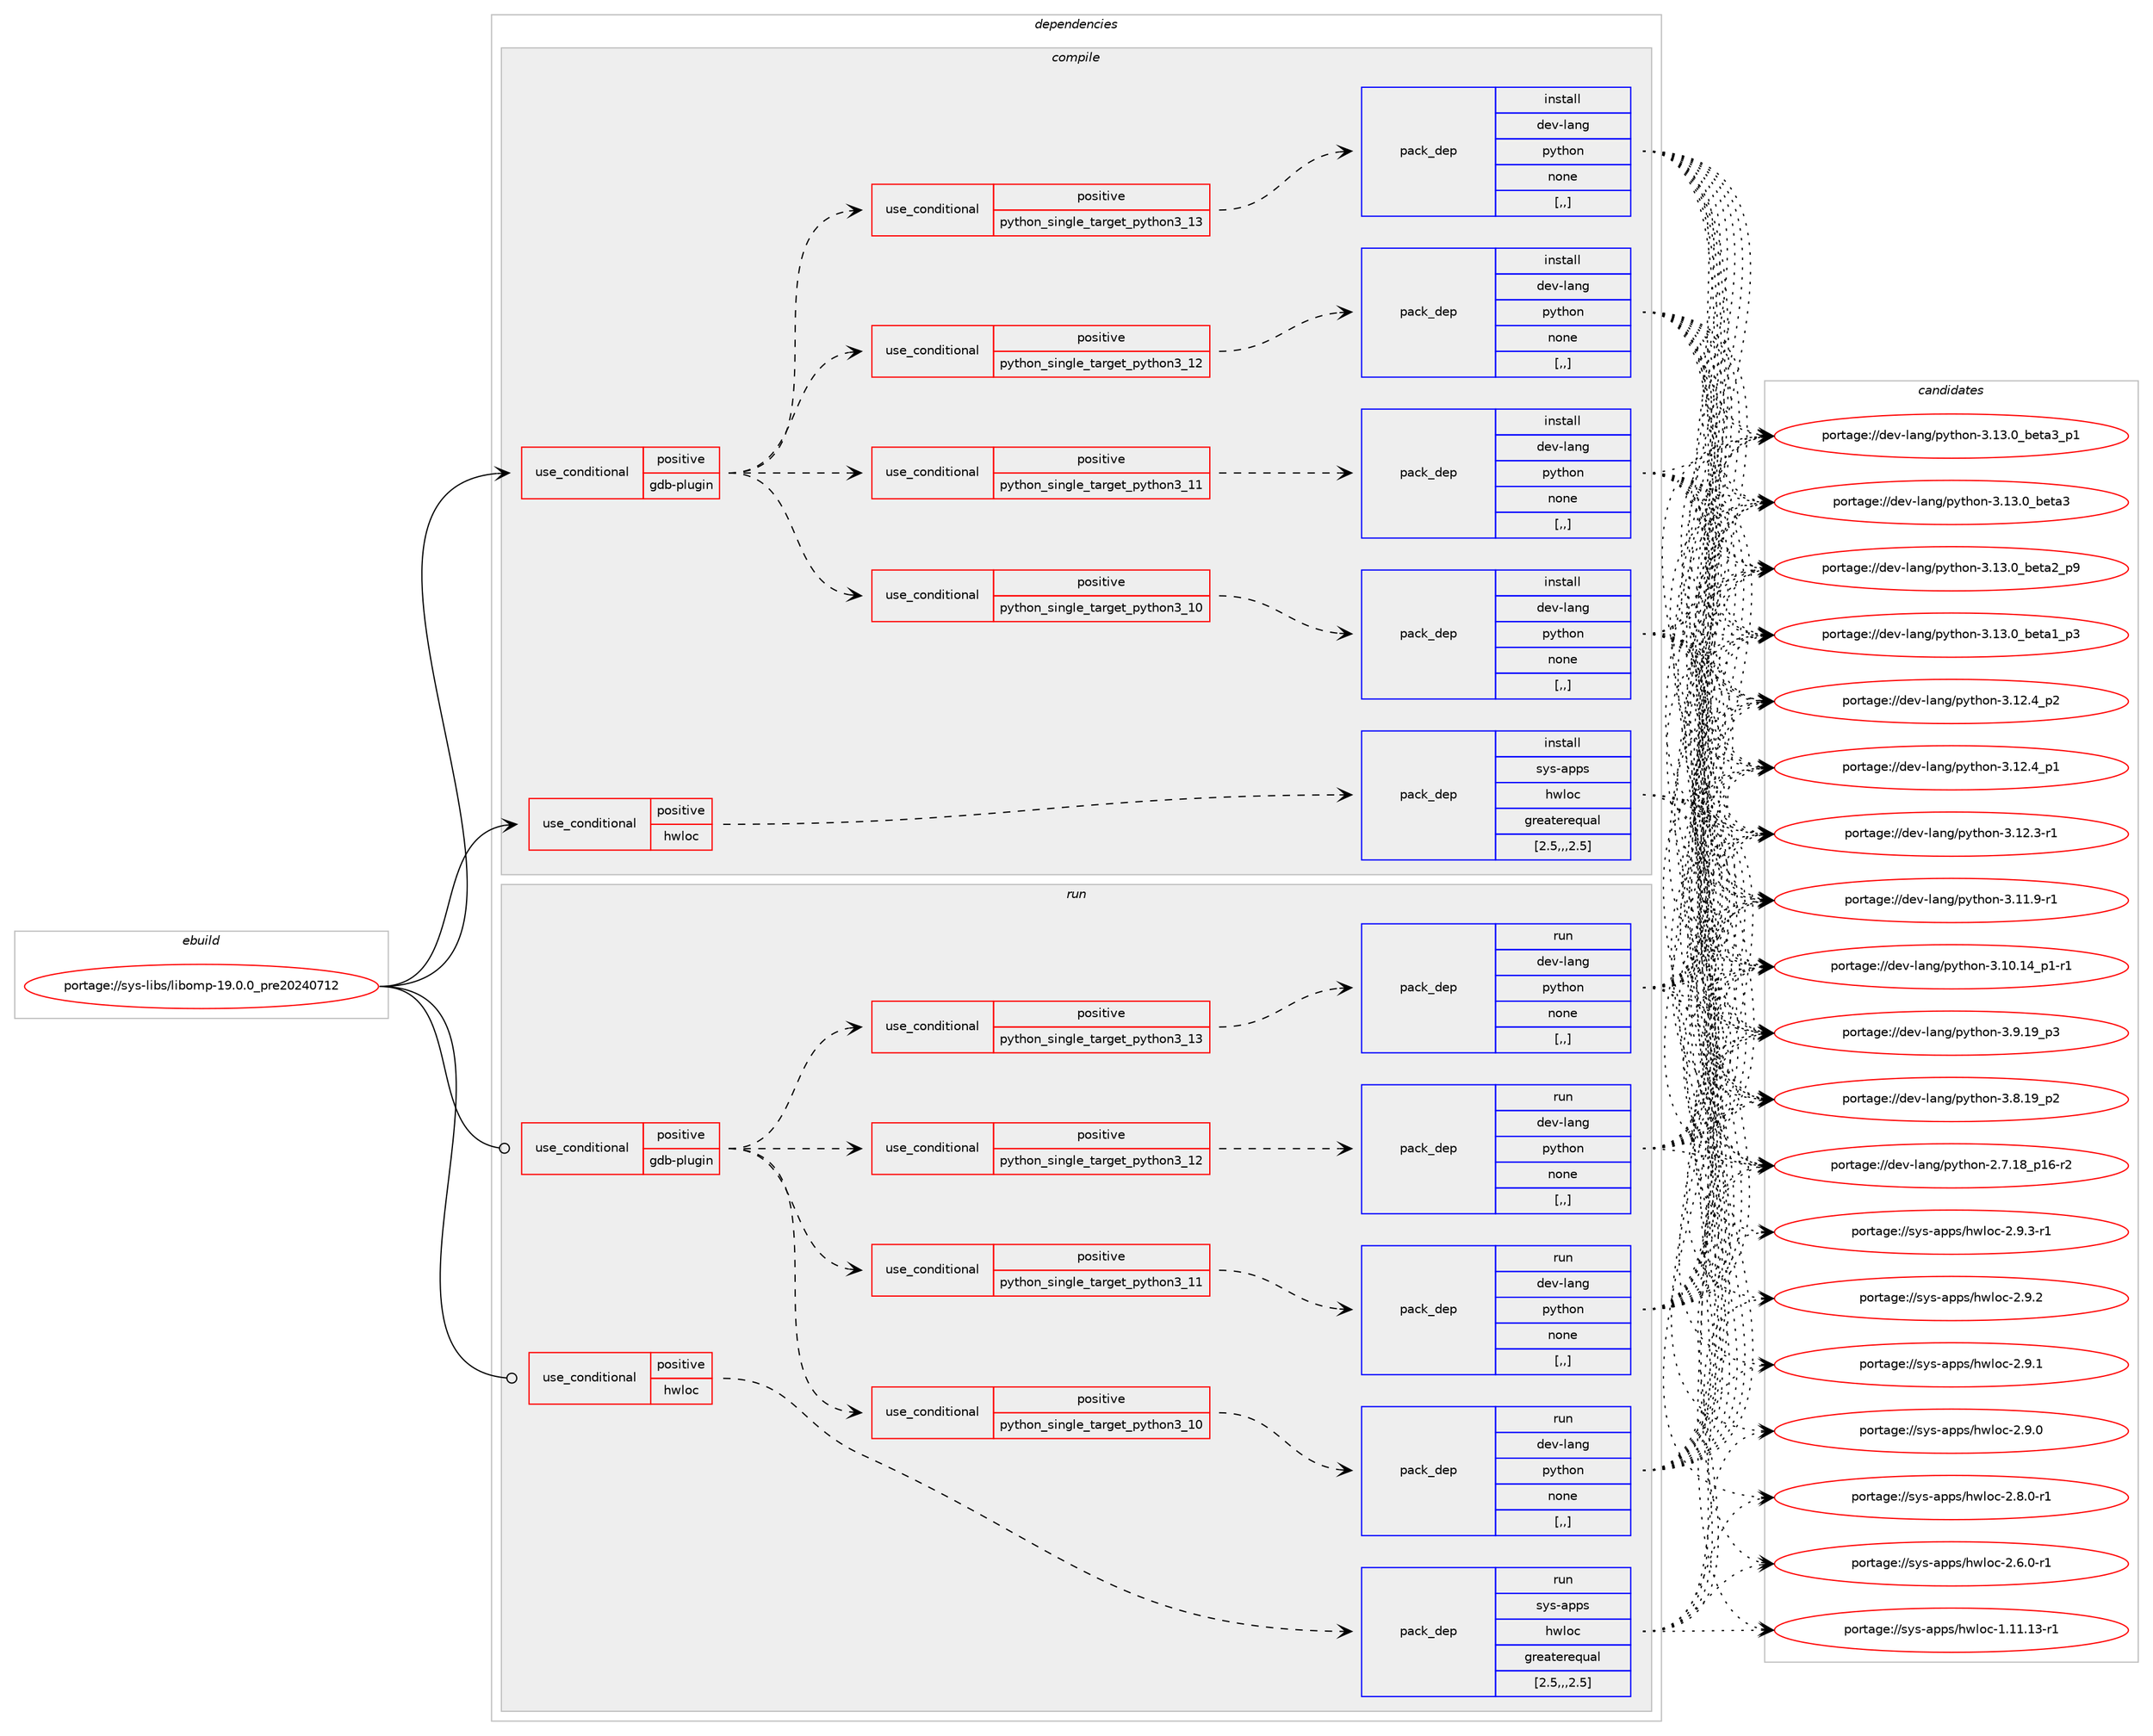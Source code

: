 digraph prolog {

# *************
# Graph options
# *************

newrank=true;
concentrate=true;
compound=true;
graph [rankdir=LR,fontname=Helvetica,fontsize=10,ranksep=1.5];#, ranksep=2.5, nodesep=0.2];
edge  [arrowhead=vee];
node  [fontname=Helvetica,fontsize=10];

# **********
# The ebuild
# **********

subgraph cluster_leftcol {
color=gray;
label=<<i>ebuild</i>>;
id [label="portage://sys-libs/libomp-19.0.0_pre20240712", color=red, width=4, href="../sys-libs/libomp-19.0.0_pre20240712.svg"];
}

# ****************
# The dependencies
# ****************

subgraph cluster_midcol {
color=gray;
label=<<i>dependencies</i>>;
subgraph cluster_compile {
fillcolor="#eeeeee";
style=filled;
label=<<i>compile</i>>;
subgraph cond116961 {
dependency438780 [label=<<TABLE BORDER="0" CELLBORDER="1" CELLSPACING="0" CELLPADDING="4"><TR><TD ROWSPAN="3" CELLPADDING="10">use_conditional</TD></TR><TR><TD>positive</TD></TR><TR><TD>gdb-plugin</TD></TR></TABLE>>, shape=none, color=red];
subgraph cond116962 {
dependency438781 [label=<<TABLE BORDER="0" CELLBORDER="1" CELLSPACING="0" CELLPADDING="4"><TR><TD ROWSPAN="3" CELLPADDING="10">use_conditional</TD></TR><TR><TD>positive</TD></TR><TR><TD>python_single_target_python3_10</TD></TR></TABLE>>, shape=none, color=red];
subgraph pack318814 {
dependency438782 [label=<<TABLE BORDER="0" CELLBORDER="1" CELLSPACING="0" CELLPADDING="4" WIDTH="220"><TR><TD ROWSPAN="6" CELLPADDING="30">pack_dep</TD></TR><TR><TD WIDTH="110">install</TD></TR><TR><TD>dev-lang</TD></TR><TR><TD>python</TD></TR><TR><TD>none</TD></TR><TR><TD>[,,]</TD></TR></TABLE>>, shape=none, color=blue];
}
dependency438781:e -> dependency438782:w [weight=20,style="dashed",arrowhead="vee"];
}
dependency438780:e -> dependency438781:w [weight=20,style="dashed",arrowhead="vee"];
subgraph cond116963 {
dependency438783 [label=<<TABLE BORDER="0" CELLBORDER="1" CELLSPACING="0" CELLPADDING="4"><TR><TD ROWSPAN="3" CELLPADDING="10">use_conditional</TD></TR><TR><TD>positive</TD></TR><TR><TD>python_single_target_python3_11</TD></TR></TABLE>>, shape=none, color=red];
subgraph pack318815 {
dependency438784 [label=<<TABLE BORDER="0" CELLBORDER="1" CELLSPACING="0" CELLPADDING="4" WIDTH="220"><TR><TD ROWSPAN="6" CELLPADDING="30">pack_dep</TD></TR><TR><TD WIDTH="110">install</TD></TR><TR><TD>dev-lang</TD></TR><TR><TD>python</TD></TR><TR><TD>none</TD></TR><TR><TD>[,,]</TD></TR></TABLE>>, shape=none, color=blue];
}
dependency438783:e -> dependency438784:w [weight=20,style="dashed",arrowhead="vee"];
}
dependency438780:e -> dependency438783:w [weight=20,style="dashed",arrowhead="vee"];
subgraph cond116964 {
dependency438785 [label=<<TABLE BORDER="0" CELLBORDER="1" CELLSPACING="0" CELLPADDING="4"><TR><TD ROWSPAN="3" CELLPADDING="10">use_conditional</TD></TR><TR><TD>positive</TD></TR><TR><TD>python_single_target_python3_12</TD></TR></TABLE>>, shape=none, color=red];
subgraph pack318816 {
dependency438786 [label=<<TABLE BORDER="0" CELLBORDER="1" CELLSPACING="0" CELLPADDING="4" WIDTH="220"><TR><TD ROWSPAN="6" CELLPADDING="30">pack_dep</TD></TR><TR><TD WIDTH="110">install</TD></TR><TR><TD>dev-lang</TD></TR><TR><TD>python</TD></TR><TR><TD>none</TD></TR><TR><TD>[,,]</TD></TR></TABLE>>, shape=none, color=blue];
}
dependency438785:e -> dependency438786:w [weight=20,style="dashed",arrowhead="vee"];
}
dependency438780:e -> dependency438785:w [weight=20,style="dashed",arrowhead="vee"];
subgraph cond116965 {
dependency438787 [label=<<TABLE BORDER="0" CELLBORDER="1" CELLSPACING="0" CELLPADDING="4"><TR><TD ROWSPAN="3" CELLPADDING="10">use_conditional</TD></TR><TR><TD>positive</TD></TR><TR><TD>python_single_target_python3_13</TD></TR></TABLE>>, shape=none, color=red];
subgraph pack318817 {
dependency438788 [label=<<TABLE BORDER="0" CELLBORDER="1" CELLSPACING="0" CELLPADDING="4" WIDTH="220"><TR><TD ROWSPAN="6" CELLPADDING="30">pack_dep</TD></TR><TR><TD WIDTH="110">install</TD></TR><TR><TD>dev-lang</TD></TR><TR><TD>python</TD></TR><TR><TD>none</TD></TR><TR><TD>[,,]</TD></TR></TABLE>>, shape=none, color=blue];
}
dependency438787:e -> dependency438788:w [weight=20,style="dashed",arrowhead="vee"];
}
dependency438780:e -> dependency438787:w [weight=20,style="dashed",arrowhead="vee"];
}
id:e -> dependency438780:w [weight=20,style="solid",arrowhead="vee"];
subgraph cond116966 {
dependency438789 [label=<<TABLE BORDER="0" CELLBORDER="1" CELLSPACING="0" CELLPADDING="4"><TR><TD ROWSPAN="3" CELLPADDING="10">use_conditional</TD></TR><TR><TD>positive</TD></TR><TR><TD>hwloc</TD></TR></TABLE>>, shape=none, color=red];
subgraph pack318818 {
dependency438790 [label=<<TABLE BORDER="0" CELLBORDER="1" CELLSPACING="0" CELLPADDING="4" WIDTH="220"><TR><TD ROWSPAN="6" CELLPADDING="30">pack_dep</TD></TR><TR><TD WIDTH="110">install</TD></TR><TR><TD>sys-apps</TD></TR><TR><TD>hwloc</TD></TR><TR><TD>greaterequal</TD></TR><TR><TD>[2.5,,,2.5]</TD></TR></TABLE>>, shape=none, color=blue];
}
dependency438789:e -> dependency438790:w [weight=20,style="dashed",arrowhead="vee"];
}
id:e -> dependency438789:w [weight=20,style="solid",arrowhead="vee"];
}
subgraph cluster_compileandrun {
fillcolor="#eeeeee";
style=filled;
label=<<i>compile and run</i>>;
}
subgraph cluster_run {
fillcolor="#eeeeee";
style=filled;
label=<<i>run</i>>;
subgraph cond116967 {
dependency438791 [label=<<TABLE BORDER="0" CELLBORDER="1" CELLSPACING="0" CELLPADDING="4"><TR><TD ROWSPAN="3" CELLPADDING="10">use_conditional</TD></TR><TR><TD>positive</TD></TR><TR><TD>gdb-plugin</TD></TR></TABLE>>, shape=none, color=red];
subgraph cond116968 {
dependency438792 [label=<<TABLE BORDER="0" CELLBORDER="1" CELLSPACING="0" CELLPADDING="4"><TR><TD ROWSPAN="3" CELLPADDING="10">use_conditional</TD></TR><TR><TD>positive</TD></TR><TR><TD>python_single_target_python3_10</TD></TR></TABLE>>, shape=none, color=red];
subgraph pack318819 {
dependency438793 [label=<<TABLE BORDER="0" CELLBORDER="1" CELLSPACING="0" CELLPADDING="4" WIDTH="220"><TR><TD ROWSPAN="6" CELLPADDING="30">pack_dep</TD></TR><TR><TD WIDTH="110">run</TD></TR><TR><TD>dev-lang</TD></TR><TR><TD>python</TD></TR><TR><TD>none</TD></TR><TR><TD>[,,]</TD></TR></TABLE>>, shape=none, color=blue];
}
dependency438792:e -> dependency438793:w [weight=20,style="dashed",arrowhead="vee"];
}
dependency438791:e -> dependency438792:w [weight=20,style="dashed",arrowhead="vee"];
subgraph cond116969 {
dependency438794 [label=<<TABLE BORDER="0" CELLBORDER="1" CELLSPACING="0" CELLPADDING="4"><TR><TD ROWSPAN="3" CELLPADDING="10">use_conditional</TD></TR><TR><TD>positive</TD></TR><TR><TD>python_single_target_python3_11</TD></TR></TABLE>>, shape=none, color=red];
subgraph pack318820 {
dependency438795 [label=<<TABLE BORDER="0" CELLBORDER="1" CELLSPACING="0" CELLPADDING="4" WIDTH="220"><TR><TD ROWSPAN="6" CELLPADDING="30">pack_dep</TD></TR><TR><TD WIDTH="110">run</TD></TR><TR><TD>dev-lang</TD></TR><TR><TD>python</TD></TR><TR><TD>none</TD></TR><TR><TD>[,,]</TD></TR></TABLE>>, shape=none, color=blue];
}
dependency438794:e -> dependency438795:w [weight=20,style="dashed",arrowhead="vee"];
}
dependency438791:e -> dependency438794:w [weight=20,style="dashed",arrowhead="vee"];
subgraph cond116970 {
dependency438796 [label=<<TABLE BORDER="0" CELLBORDER="1" CELLSPACING="0" CELLPADDING="4"><TR><TD ROWSPAN="3" CELLPADDING="10">use_conditional</TD></TR><TR><TD>positive</TD></TR><TR><TD>python_single_target_python3_12</TD></TR></TABLE>>, shape=none, color=red];
subgraph pack318821 {
dependency438797 [label=<<TABLE BORDER="0" CELLBORDER="1" CELLSPACING="0" CELLPADDING="4" WIDTH="220"><TR><TD ROWSPAN="6" CELLPADDING="30">pack_dep</TD></TR><TR><TD WIDTH="110">run</TD></TR><TR><TD>dev-lang</TD></TR><TR><TD>python</TD></TR><TR><TD>none</TD></TR><TR><TD>[,,]</TD></TR></TABLE>>, shape=none, color=blue];
}
dependency438796:e -> dependency438797:w [weight=20,style="dashed",arrowhead="vee"];
}
dependency438791:e -> dependency438796:w [weight=20,style="dashed",arrowhead="vee"];
subgraph cond116971 {
dependency438798 [label=<<TABLE BORDER="0" CELLBORDER="1" CELLSPACING="0" CELLPADDING="4"><TR><TD ROWSPAN="3" CELLPADDING="10">use_conditional</TD></TR><TR><TD>positive</TD></TR><TR><TD>python_single_target_python3_13</TD></TR></TABLE>>, shape=none, color=red];
subgraph pack318822 {
dependency438799 [label=<<TABLE BORDER="0" CELLBORDER="1" CELLSPACING="0" CELLPADDING="4" WIDTH="220"><TR><TD ROWSPAN="6" CELLPADDING="30">pack_dep</TD></TR><TR><TD WIDTH="110">run</TD></TR><TR><TD>dev-lang</TD></TR><TR><TD>python</TD></TR><TR><TD>none</TD></TR><TR><TD>[,,]</TD></TR></TABLE>>, shape=none, color=blue];
}
dependency438798:e -> dependency438799:w [weight=20,style="dashed",arrowhead="vee"];
}
dependency438791:e -> dependency438798:w [weight=20,style="dashed",arrowhead="vee"];
}
id:e -> dependency438791:w [weight=20,style="solid",arrowhead="odot"];
subgraph cond116972 {
dependency438800 [label=<<TABLE BORDER="0" CELLBORDER="1" CELLSPACING="0" CELLPADDING="4"><TR><TD ROWSPAN="3" CELLPADDING="10">use_conditional</TD></TR><TR><TD>positive</TD></TR><TR><TD>hwloc</TD></TR></TABLE>>, shape=none, color=red];
subgraph pack318823 {
dependency438801 [label=<<TABLE BORDER="0" CELLBORDER="1" CELLSPACING="0" CELLPADDING="4" WIDTH="220"><TR><TD ROWSPAN="6" CELLPADDING="30">pack_dep</TD></TR><TR><TD WIDTH="110">run</TD></TR><TR><TD>sys-apps</TD></TR><TR><TD>hwloc</TD></TR><TR><TD>greaterequal</TD></TR><TR><TD>[2.5,,,2.5]</TD></TR></TABLE>>, shape=none, color=blue];
}
dependency438800:e -> dependency438801:w [weight=20,style="dashed",arrowhead="vee"];
}
id:e -> dependency438800:w [weight=20,style="solid",arrowhead="odot"];
}
}

# **************
# The candidates
# **************

subgraph cluster_choices {
rank=same;
color=gray;
label=<<i>candidates</i>>;

subgraph choice318814 {
color=black;
nodesep=1;
choice10010111845108971101034711212111610411111045514649514648959810111697519511249 [label="portage://dev-lang/python-3.13.0_beta3_p1", color=red, width=4,href="../dev-lang/python-3.13.0_beta3_p1.svg"];
choice1001011184510897110103471121211161041111104551464951464895981011169751 [label="portage://dev-lang/python-3.13.0_beta3", color=red, width=4,href="../dev-lang/python-3.13.0_beta3.svg"];
choice10010111845108971101034711212111610411111045514649514648959810111697509511257 [label="portage://dev-lang/python-3.13.0_beta2_p9", color=red, width=4,href="../dev-lang/python-3.13.0_beta2_p9.svg"];
choice10010111845108971101034711212111610411111045514649514648959810111697499511251 [label="portage://dev-lang/python-3.13.0_beta1_p3", color=red, width=4,href="../dev-lang/python-3.13.0_beta1_p3.svg"];
choice100101118451089711010347112121116104111110455146495046529511250 [label="portage://dev-lang/python-3.12.4_p2", color=red, width=4,href="../dev-lang/python-3.12.4_p2.svg"];
choice100101118451089711010347112121116104111110455146495046529511249 [label="portage://dev-lang/python-3.12.4_p1", color=red, width=4,href="../dev-lang/python-3.12.4_p1.svg"];
choice100101118451089711010347112121116104111110455146495046514511449 [label="portage://dev-lang/python-3.12.3-r1", color=red, width=4,href="../dev-lang/python-3.12.3-r1.svg"];
choice100101118451089711010347112121116104111110455146494946574511449 [label="portage://dev-lang/python-3.11.9-r1", color=red, width=4,href="../dev-lang/python-3.11.9-r1.svg"];
choice100101118451089711010347112121116104111110455146494846495295112494511449 [label="portage://dev-lang/python-3.10.14_p1-r1", color=red, width=4,href="../dev-lang/python-3.10.14_p1-r1.svg"];
choice100101118451089711010347112121116104111110455146574649579511251 [label="portage://dev-lang/python-3.9.19_p3", color=red, width=4,href="../dev-lang/python-3.9.19_p3.svg"];
choice100101118451089711010347112121116104111110455146564649579511250 [label="portage://dev-lang/python-3.8.19_p2", color=red, width=4,href="../dev-lang/python-3.8.19_p2.svg"];
choice100101118451089711010347112121116104111110455046554649569511249544511450 [label="portage://dev-lang/python-2.7.18_p16-r2", color=red, width=4,href="../dev-lang/python-2.7.18_p16-r2.svg"];
dependency438782:e -> choice10010111845108971101034711212111610411111045514649514648959810111697519511249:w [style=dotted,weight="100"];
dependency438782:e -> choice1001011184510897110103471121211161041111104551464951464895981011169751:w [style=dotted,weight="100"];
dependency438782:e -> choice10010111845108971101034711212111610411111045514649514648959810111697509511257:w [style=dotted,weight="100"];
dependency438782:e -> choice10010111845108971101034711212111610411111045514649514648959810111697499511251:w [style=dotted,weight="100"];
dependency438782:e -> choice100101118451089711010347112121116104111110455146495046529511250:w [style=dotted,weight="100"];
dependency438782:e -> choice100101118451089711010347112121116104111110455146495046529511249:w [style=dotted,weight="100"];
dependency438782:e -> choice100101118451089711010347112121116104111110455146495046514511449:w [style=dotted,weight="100"];
dependency438782:e -> choice100101118451089711010347112121116104111110455146494946574511449:w [style=dotted,weight="100"];
dependency438782:e -> choice100101118451089711010347112121116104111110455146494846495295112494511449:w [style=dotted,weight="100"];
dependency438782:e -> choice100101118451089711010347112121116104111110455146574649579511251:w [style=dotted,weight="100"];
dependency438782:e -> choice100101118451089711010347112121116104111110455146564649579511250:w [style=dotted,weight="100"];
dependency438782:e -> choice100101118451089711010347112121116104111110455046554649569511249544511450:w [style=dotted,weight="100"];
}
subgraph choice318815 {
color=black;
nodesep=1;
choice10010111845108971101034711212111610411111045514649514648959810111697519511249 [label="portage://dev-lang/python-3.13.0_beta3_p1", color=red, width=4,href="../dev-lang/python-3.13.0_beta3_p1.svg"];
choice1001011184510897110103471121211161041111104551464951464895981011169751 [label="portage://dev-lang/python-3.13.0_beta3", color=red, width=4,href="../dev-lang/python-3.13.0_beta3.svg"];
choice10010111845108971101034711212111610411111045514649514648959810111697509511257 [label="portage://dev-lang/python-3.13.0_beta2_p9", color=red, width=4,href="../dev-lang/python-3.13.0_beta2_p9.svg"];
choice10010111845108971101034711212111610411111045514649514648959810111697499511251 [label="portage://dev-lang/python-3.13.0_beta1_p3", color=red, width=4,href="../dev-lang/python-3.13.0_beta1_p3.svg"];
choice100101118451089711010347112121116104111110455146495046529511250 [label="portage://dev-lang/python-3.12.4_p2", color=red, width=4,href="../dev-lang/python-3.12.4_p2.svg"];
choice100101118451089711010347112121116104111110455146495046529511249 [label="portage://dev-lang/python-3.12.4_p1", color=red, width=4,href="../dev-lang/python-3.12.4_p1.svg"];
choice100101118451089711010347112121116104111110455146495046514511449 [label="portage://dev-lang/python-3.12.3-r1", color=red, width=4,href="../dev-lang/python-3.12.3-r1.svg"];
choice100101118451089711010347112121116104111110455146494946574511449 [label="portage://dev-lang/python-3.11.9-r1", color=red, width=4,href="../dev-lang/python-3.11.9-r1.svg"];
choice100101118451089711010347112121116104111110455146494846495295112494511449 [label="portage://dev-lang/python-3.10.14_p1-r1", color=red, width=4,href="../dev-lang/python-3.10.14_p1-r1.svg"];
choice100101118451089711010347112121116104111110455146574649579511251 [label="portage://dev-lang/python-3.9.19_p3", color=red, width=4,href="../dev-lang/python-3.9.19_p3.svg"];
choice100101118451089711010347112121116104111110455146564649579511250 [label="portage://dev-lang/python-3.8.19_p2", color=red, width=4,href="../dev-lang/python-3.8.19_p2.svg"];
choice100101118451089711010347112121116104111110455046554649569511249544511450 [label="portage://dev-lang/python-2.7.18_p16-r2", color=red, width=4,href="../dev-lang/python-2.7.18_p16-r2.svg"];
dependency438784:e -> choice10010111845108971101034711212111610411111045514649514648959810111697519511249:w [style=dotted,weight="100"];
dependency438784:e -> choice1001011184510897110103471121211161041111104551464951464895981011169751:w [style=dotted,weight="100"];
dependency438784:e -> choice10010111845108971101034711212111610411111045514649514648959810111697509511257:w [style=dotted,weight="100"];
dependency438784:e -> choice10010111845108971101034711212111610411111045514649514648959810111697499511251:w [style=dotted,weight="100"];
dependency438784:e -> choice100101118451089711010347112121116104111110455146495046529511250:w [style=dotted,weight="100"];
dependency438784:e -> choice100101118451089711010347112121116104111110455146495046529511249:w [style=dotted,weight="100"];
dependency438784:e -> choice100101118451089711010347112121116104111110455146495046514511449:w [style=dotted,weight="100"];
dependency438784:e -> choice100101118451089711010347112121116104111110455146494946574511449:w [style=dotted,weight="100"];
dependency438784:e -> choice100101118451089711010347112121116104111110455146494846495295112494511449:w [style=dotted,weight="100"];
dependency438784:e -> choice100101118451089711010347112121116104111110455146574649579511251:w [style=dotted,weight="100"];
dependency438784:e -> choice100101118451089711010347112121116104111110455146564649579511250:w [style=dotted,weight="100"];
dependency438784:e -> choice100101118451089711010347112121116104111110455046554649569511249544511450:w [style=dotted,weight="100"];
}
subgraph choice318816 {
color=black;
nodesep=1;
choice10010111845108971101034711212111610411111045514649514648959810111697519511249 [label="portage://dev-lang/python-3.13.0_beta3_p1", color=red, width=4,href="../dev-lang/python-3.13.0_beta3_p1.svg"];
choice1001011184510897110103471121211161041111104551464951464895981011169751 [label="portage://dev-lang/python-3.13.0_beta3", color=red, width=4,href="../dev-lang/python-3.13.0_beta3.svg"];
choice10010111845108971101034711212111610411111045514649514648959810111697509511257 [label="portage://dev-lang/python-3.13.0_beta2_p9", color=red, width=4,href="../dev-lang/python-3.13.0_beta2_p9.svg"];
choice10010111845108971101034711212111610411111045514649514648959810111697499511251 [label="portage://dev-lang/python-3.13.0_beta1_p3", color=red, width=4,href="../dev-lang/python-3.13.0_beta1_p3.svg"];
choice100101118451089711010347112121116104111110455146495046529511250 [label="portage://dev-lang/python-3.12.4_p2", color=red, width=4,href="../dev-lang/python-3.12.4_p2.svg"];
choice100101118451089711010347112121116104111110455146495046529511249 [label="portage://dev-lang/python-3.12.4_p1", color=red, width=4,href="../dev-lang/python-3.12.4_p1.svg"];
choice100101118451089711010347112121116104111110455146495046514511449 [label="portage://dev-lang/python-3.12.3-r1", color=red, width=4,href="../dev-lang/python-3.12.3-r1.svg"];
choice100101118451089711010347112121116104111110455146494946574511449 [label="portage://dev-lang/python-3.11.9-r1", color=red, width=4,href="../dev-lang/python-3.11.9-r1.svg"];
choice100101118451089711010347112121116104111110455146494846495295112494511449 [label="portage://dev-lang/python-3.10.14_p1-r1", color=red, width=4,href="../dev-lang/python-3.10.14_p1-r1.svg"];
choice100101118451089711010347112121116104111110455146574649579511251 [label="portage://dev-lang/python-3.9.19_p3", color=red, width=4,href="../dev-lang/python-3.9.19_p3.svg"];
choice100101118451089711010347112121116104111110455146564649579511250 [label="portage://dev-lang/python-3.8.19_p2", color=red, width=4,href="../dev-lang/python-3.8.19_p2.svg"];
choice100101118451089711010347112121116104111110455046554649569511249544511450 [label="portage://dev-lang/python-2.7.18_p16-r2", color=red, width=4,href="../dev-lang/python-2.7.18_p16-r2.svg"];
dependency438786:e -> choice10010111845108971101034711212111610411111045514649514648959810111697519511249:w [style=dotted,weight="100"];
dependency438786:e -> choice1001011184510897110103471121211161041111104551464951464895981011169751:w [style=dotted,weight="100"];
dependency438786:e -> choice10010111845108971101034711212111610411111045514649514648959810111697509511257:w [style=dotted,weight="100"];
dependency438786:e -> choice10010111845108971101034711212111610411111045514649514648959810111697499511251:w [style=dotted,weight="100"];
dependency438786:e -> choice100101118451089711010347112121116104111110455146495046529511250:w [style=dotted,weight="100"];
dependency438786:e -> choice100101118451089711010347112121116104111110455146495046529511249:w [style=dotted,weight="100"];
dependency438786:e -> choice100101118451089711010347112121116104111110455146495046514511449:w [style=dotted,weight="100"];
dependency438786:e -> choice100101118451089711010347112121116104111110455146494946574511449:w [style=dotted,weight="100"];
dependency438786:e -> choice100101118451089711010347112121116104111110455146494846495295112494511449:w [style=dotted,weight="100"];
dependency438786:e -> choice100101118451089711010347112121116104111110455146574649579511251:w [style=dotted,weight="100"];
dependency438786:e -> choice100101118451089711010347112121116104111110455146564649579511250:w [style=dotted,weight="100"];
dependency438786:e -> choice100101118451089711010347112121116104111110455046554649569511249544511450:w [style=dotted,weight="100"];
}
subgraph choice318817 {
color=black;
nodesep=1;
choice10010111845108971101034711212111610411111045514649514648959810111697519511249 [label="portage://dev-lang/python-3.13.0_beta3_p1", color=red, width=4,href="../dev-lang/python-3.13.0_beta3_p1.svg"];
choice1001011184510897110103471121211161041111104551464951464895981011169751 [label="portage://dev-lang/python-3.13.0_beta3", color=red, width=4,href="../dev-lang/python-3.13.0_beta3.svg"];
choice10010111845108971101034711212111610411111045514649514648959810111697509511257 [label="portage://dev-lang/python-3.13.0_beta2_p9", color=red, width=4,href="../dev-lang/python-3.13.0_beta2_p9.svg"];
choice10010111845108971101034711212111610411111045514649514648959810111697499511251 [label="portage://dev-lang/python-3.13.0_beta1_p3", color=red, width=4,href="../dev-lang/python-3.13.0_beta1_p3.svg"];
choice100101118451089711010347112121116104111110455146495046529511250 [label="portage://dev-lang/python-3.12.4_p2", color=red, width=4,href="../dev-lang/python-3.12.4_p2.svg"];
choice100101118451089711010347112121116104111110455146495046529511249 [label="portage://dev-lang/python-3.12.4_p1", color=red, width=4,href="../dev-lang/python-3.12.4_p1.svg"];
choice100101118451089711010347112121116104111110455146495046514511449 [label="portage://dev-lang/python-3.12.3-r1", color=red, width=4,href="../dev-lang/python-3.12.3-r1.svg"];
choice100101118451089711010347112121116104111110455146494946574511449 [label="portage://dev-lang/python-3.11.9-r1", color=red, width=4,href="../dev-lang/python-3.11.9-r1.svg"];
choice100101118451089711010347112121116104111110455146494846495295112494511449 [label="portage://dev-lang/python-3.10.14_p1-r1", color=red, width=4,href="../dev-lang/python-3.10.14_p1-r1.svg"];
choice100101118451089711010347112121116104111110455146574649579511251 [label="portage://dev-lang/python-3.9.19_p3", color=red, width=4,href="../dev-lang/python-3.9.19_p3.svg"];
choice100101118451089711010347112121116104111110455146564649579511250 [label="portage://dev-lang/python-3.8.19_p2", color=red, width=4,href="../dev-lang/python-3.8.19_p2.svg"];
choice100101118451089711010347112121116104111110455046554649569511249544511450 [label="portage://dev-lang/python-2.7.18_p16-r2", color=red, width=4,href="../dev-lang/python-2.7.18_p16-r2.svg"];
dependency438788:e -> choice10010111845108971101034711212111610411111045514649514648959810111697519511249:w [style=dotted,weight="100"];
dependency438788:e -> choice1001011184510897110103471121211161041111104551464951464895981011169751:w [style=dotted,weight="100"];
dependency438788:e -> choice10010111845108971101034711212111610411111045514649514648959810111697509511257:w [style=dotted,weight="100"];
dependency438788:e -> choice10010111845108971101034711212111610411111045514649514648959810111697499511251:w [style=dotted,weight="100"];
dependency438788:e -> choice100101118451089711010347112121116104111110455146495046529511250:w [style=dotted,weight="100"];
dependency438788:e -> choice100101118451089711010347112121116104111110455146495046529511249:w [style=dotted,weight="100"];
dependency438788:e -> choice100101118451089711010347112121116104111110455146495046514511449:w [style=dotted,weight="100"];
dependency438788:e -> choice100101118451089711010347112121116104111110455146494946574511449:w [style=dotted,weight="100"];
dependency438788:e -> choice100101118451089711010347112121116104111110455146494846495295112494511449:w [style=dotted,weight="100"];
dependency438788:e -> choice100101118451089711010347112121116104111110455146574649579511251:w [style=dotted,weight="100"];
dependency438788:e -> choice100101118451089711010347112121116104111110455146564649579511250:w [style=dotted,weight="100"];
dependency438788:e -> choice100101118451089711010347112121116104111110455046554649569511249544511450:w [style=dotted,weight="100"];
}
subgraph choice318818 {
color=black;
nodesep=1;
choice115121115459711211211547104119108111994550465746514511449 [label="portage://sys-apps/hwloc-2.9.3-r1", color=red, width=4,href="../sys-apps/hwloc-2.9.3-r1.svg"];
choice11512111545971121121154710411910811199455046574650 [label="portage://sys-apps/hwloc-2.9.2", color=red, width=4,href="../sys-apps/hwloc-2.9.2.svg"];
choice11512111545971121121154710411910811199455046574649 [label="portage://sys-apps/hwloc-2.9.1", color=red, width=4,href="../sys-apps/hwloc-2.9.1.svg"];
choice11512111545971121121154710411910811199455046574648 [label="portage://sys-apps/hwloc-2.9.0", color=red, width=4,href="../sys-apps/hwloc-2.9.0.svg"];
choice115121115459711211211547104119108111994550465646484511449 [label="portage://sys-apps/hwloc-2.8.0-r1", color=red, width=4,href="../sys-apps/hwloc-2.8.0-r1.svg"];
choice115121115459711211211547104119108111994550465446484511449 [label="portage://sys-apps/hwloc-2.6.0-r1", color=red, width=4,href="../sys-apps/hwloc-2.6.0-r1.svg"];
choice1151211154597112112115471041191081119945494649494649514511449 [label="portage://sys-apps/hwloc-1.11.13-r1", color=red, width=4,href="../sys-apps/hwloc-1.11.13-r1.svg"];
dependency438790:e -> choice115121115459711211211547104119108111994550465746514511449:w [style=dotted,weight="100"];
dependency438790:e -> choice11512111545971121121154710411910811199455046574650:w [style=dotted,weight="100"];
dependency438790:e -> choice11512111545971121121154710411910811199455046574649:w [style=dotted,weight="100"];
dependency438790:e -> choice11512111545971121121154710411910811199455046574648:w [style=dotted,weight="100"];
dependency438790:e -> choice115121115459711211211547104119108111994550465646484511449:w [style=dotted,weight="100"];
dependency438790:e -> choice115121115459711211211547104119108111994550465446484511449:w [style=dotted,weight="100"];
dependency438790:e -> choice1151211154597112112115471041191081119945494649494649514511449:w [style=dotted,weight="100"];
}
subgraph choice318819 {
color=black;
nodesep=1;
choice10010111845108971101034711212111610411111045514649514648959810111697519511249 [label="portage://dev-lang/python-3.13.0_beta3_p1", color=red, width=4,href="../dev-lang/python-3.13.0_beta3_p1.svg"];
choice1001011184510897110103471121211161041111104551464951464895981011169751 [label="portage://dev-lang/python-3.13.0_beta3", color=red, width=4,href="../dev-lang/python-3.13.0_beta3.svg"];
choice10010111845108971101034711212111610411111045514649514648959810111697509511257 [label="portage://dev-lang/python-3.13.0_beta2_p9", color=red, width=4,href="../dev-lang/python-3.13.0_beta2_p9.svg"];
choice10010111845108971101034711212111610411111045514649514648959810111697499511251 [label="portage://dev-lang/python-3.13.0_beta1_p3", color=red, width=4,href="../dev-lang/python-3.13.0_beta1_p3.svg"];
choice100101118451089711010347112121116104111110455146495046529511250 [label="portage://dev-lang/python-3.12.4_p2", color=red, width=4,href="../dev-lang/python-3.12.4_p2.svg"];
choice100101118451089711010347112121116104111110455146495046529511249 [label="portage://dev-lang/python-3.12.4_p1", color=red, width=4,href="../dev-lang/python-3.12.4_p1.svg"];
choice100101118451089711010347112121116104111110455146495046514511449 [label="portage://dev-lang/python-3.12.3-r1", color=red, width=4,href="../dev-lang/python-3.12.3-r1.svg"];
choice100101118451089711010347112121116104111110455146494946574511449 [label="portage://dev-lang/python-3.11.9-r1", color=red, width=4,href="../dev-lang/python-3.11.9-r1.svg"];
choice100101118451089711010347112121116104111110455146494846495295112494511449 [label="portage://dev-lang/python-3.10.14_p1-r1", color=red, width=4,href="../dev-lang/python-3.10.14_p1-r1.svg"];
choice100101118451089711010347112121116104111110455146574649579511251 [label="portage://dev-lang/python-3.9.19_p3", color=red, width=4,href="../dev-lang/python-3.9.19_p3.svg"];
choice100101118451089711010347112121116104111110455146564649579511250 [label="portage://dev-lang/python-3.8.19_p2", color=red, width=4,href="../dev-lang/python-3.8.19_p2.svg"];
choice100101118451089711010347112121116104111110455046554649569511249544511450 [label="portage://dev-lang/python-2.7.18_p16-r2", color=red, width=4,href="../dev-lang/python-2.7.18_p16-r2.svg"];
dependency438793:e -> choice10010111845108971101034711212111610411111045514649514648959810111697519511249:w [style=dotted,weight="100"];
dependency438793:e -> choice1001011184510897110103471121211161041111104551464951464895981011169751:w [style=dotted,weight="100"];
dependency438793:e -> choice10010111845108971101034711212111610411111045514649514648959810111697509511257:w [style=dotted,weight="100"];
dependency438793:e -> choice10010111845108971101034711212111610411111045514649514648959810111697499511251:w [style=dotted,weight="100"];
dependency438793:e -> choice100101118451089711010347112121116104111110455146495046529511250:w [style=dotted,weight="100"];
dependency438793:e -> choice100101118451089711010347112121116104111110455146495046529511249:w [style=dotted,weight="100"];
dependency438793:e -> choice100101118451089711010347112121116104111110455146495046514511449:w [style=dotted,weight="100"];
dependency438793:e -> choice100101118451089711010347112121116104111110455146494946574511449:w [style=dotted,weight="100"];
dependency438793:e -> choice100101118451089711010347112121116104111110455146494846495295112494511449:w [style=dotted,weight="100"];
dependency438793:e -> choice100101118451089711010347112121116104111110455146574649579511251:w [style=dotted,weight="100"];
dependency438793:e -> choice100101118451089711010347112121116104111110455146564649579511250:w [style=dotted,weight="100"];
dependency438793:e -> choice100101118451089711010347112121116104111110455046554649569511249544511450:w [style=dotted,weight="100"];
}
subgraph choice318820 {
color=black;
nodesep=1;
choice10010111845108971101034711212111610411111045514649514648959810111697519511249 [label="portage://dev-lang/python-3.13.0_beta3_p1", color=red, width=4,href="../dev-lang/python-3.13.0_beta3_p1.svg"];
choice1001011184510897110103471121211161041111104551464951464895981011169751 [label="portage://dev-lang/python-3.13.0_beta3", color=red, width=4,href="../dev-lang/python-3.13.0_beta3.svg"];
choice10010111845108971101034711212111610411111045514649514648959810111697509511257 [label="portage://dev-lang/python-3.13.0_beta2_p9", color=red, width=4,href="../dev-lang/python-3.13.0_beta2_p9.svg"];
choice10010111845108971101034711212111610411111045514649514648959810111697499511251 [label="portage://dev-lang/python-3.13.0_beta1_p3", color=red, width=4,href="../dev-lang/python-3.13.0_beta1_p3.svg"];
choice100101118451089711010347112121116104111110455146495046529511250 [label="portage://dev-lang/python-3.12.4_p2", color=red, width=4,href="../dev-lang/python-3.12.4_p2.svg"];
choice100101118451089711010347112121116104111110455146495046529511249 [label="portage://dev-lang/python-3.12.4_p1", color=red, width=4,href="../dev-lang/python-3.12.4_p1.svg"];
choice100101118451089711010347112121116104111110455146495046514511449 [label="portage://dev-lang/python-3.12.3-r1", color=red, width=4,href="../dev-lang/python-3.12.3-r1.svg"];
choice100101118451089711010347112121116104111110455146494946574511449 [label="portage://dev-lang/python-3.11.9-r1", color=red, width=4,href="../dev-lang/python-3.11.9-r1.svg"];
choice100101118451089711010347112121116104111110455146494846495295112494511449 [label="portage://dev-lang/python-3.10.14_p1-r1", color=red, width=4,href="../dev-lang/python-3.10.14_p1-r1.svg"];
choice100101118451089711010347112121116104111110455146574649579511251 [label="portage://dev-lang/python-3.9.19_p3", color=red, width=4,href="../dev-lang/python-3.9.19_p3.svg"];
choice100101118451089711010347112121116104111110455146564649579511250 [label="portage://dev-lang/python-3.8.19_p2", color=red, width=4,href="../dev-lang/python-3.8.19_p2.svg"];
choice100101118451089711010347112121116104111110455046554649569511249544511450 [label="portage://dev-lang/python-2.7.18_p16-r2", color=red, width=4,href="../dev-lang/python-2.7.18_p16-r2.svg"];
dependency438795:e -> choice10010111845108971101034711212111610411111045514649514648959810111697519511249:w [style=dotted,weight="100"];
dependency438795:e -> choice1001011184510897110103471121211161041111104551464951464895981011169751:w [style=dotted,weight="100"];
dependency438795:e -> choice10010111845108971101034711212111610411111045514649514648959810111697509511257:w [style=dotted,weight="100"];
dependency438795:e -> choice10010111845108971101034711212111610411111045514649514648959810111697499511251:w [style=dotted,weight="100"];
dependency438795:e -> choice100101118451089711010347112121116104111110455146495046529511250:w [style=dotted,weight="100"];
dependency438795:e -> choice100101118451089711010347112121116104111110455146495046529511249:w [style=dotted,weight="100"];
dependency438795:e -> choice100101118451089711010347112121116104111110455146495046514511449:w [style=dotted,weight="100"];
dependency438795:e -> choice100101118451089711010347112121116104111110455146494946574511449:w [style=dotted,weight="100"];
dependency438795:e -> choice100101118451089711010347112121116104111110455146494846495295112494511449:w [style=dotted,weight="100"];
dependency438795:e -> choice100101118451089711010347112121116104111110455146574649579511251:w [style=dotted,weight="100"];
dependency438795:e -> choice100101118451089711010347112121116104111110455146564649579511250:w [style=dotted,weight="100"];
dependency438795:e -> choice100101118451089711010347112121116104111110455046554649569511249544511450:w [style=dotted,weight="100"];
}
subgraph choice318821 {
color=black;
nodesep=1;
choice10010111845108971101034711212111610411111045514649514648959810111697519511249 [label="portage://dev-lang/python-3.13.0_beta3_p1", color=red, width=4,href="../dev-lang/python-3.13.0_beta3_p1.svg"];
choice1001011184510897110103471121211161041111104551464951464895981011169751 [label="portage://dev-lang/python-3.13.0_beta3", color=red, width=4,href="../dev-lang/python-3.13.0_beta3.svg"];
choice10010111845108971101034711212111610411111045514649514648959810111697509511257 [label="portage://dev-lang/python-3.13.0_beta2_p9", color=red, width=4,href="../dev-lang/python-3.13.0_beta2_p9.svg"];
choice10010111845108971101034711212111610411111045514649514648959810111697499511251 [label="portage://dev-lang/python-3.13.0_beta1_p3", color=red, width=4,href="../dev-lang/python-3.13.0_beta1_p3.svg"];
choice100101118451089711010347112121116104111110455146495046529511250 [label="portage://dev-lang/python-3.12.4_p2", color=red, width=4,href="../dev-lang/python-3.12.4_p2.svg"];
choice100101118451089711010347112121116104111110455146495046529511249 [label="portage://dev-lang/python-3.12.4_p1", color=red, width=4,href="../dev-lang/python-3.12.4_p1.svg"];
choice100101118451089711010347112121116104111110455146495046514511449 [label="portage://dev-lang/python-3.12.3-r1", color=red, width=4,href="../dev-lang/python-3.12.3-r1.svg"];
choice100101118451089711010347112121116104111110455146494946574511449 [label="portage://dev-lang/python-3.11.9-r1", color=red, width=4,href="../dev-lang/python-3.11.9-r1.svg"];
choice100101118451089711010347112121116104111110455146494846495295112494511449 [label="portage://dev-lang/python-3.10.14_p1-r1", color=red, width=4,href="../dev-lang/python-3.10.14_p1-r1.svg"];
choice100101118451089711010347112121116104111110455146574649579511251 [label="portage://dev-lang/python-3.9.19_p3", color=red, width=4,href="../dev-lang/python-3.9.19_p3.svg"];
choice100101118451089711010347112121116104111110455146564649579511250 [label="portage://dev-lang/python-3.8.19_p2", color=red, width=4,href="../dev-lang/python-3.8.19_p2.svg"];
choice100101118451089711010347112121116104111110455046554649569511249544511450 [label="portage://dev-lang/python-2.7.18_p16-r2", color=red, width=4,href="../dev-lang/python-2.7.18_p16-r2.svg"];
dependency438797:e -> choice10010111845108971101034711212111610411111045514649514648959810111697519511249:w [style=dotted,weight="100"];
dependency438797:e -> choice1001011184510897110103471121211161041111104551464951464895981011169751:w [style=dotted,weight="100"];
dependency438797:e -> choice10010111845108971101034711212111610411111045514649514648959810111697509511257:w [style=dotted,weight="100"];
dependency438797:e -> choice10010111845108971101034711212111610411111045514649514648959810111697499511251:w [style=dotted,weight="100"];
dependency438797:e -> choice100101118451089711010347112121116104111110455146495046529511250:w [style=dotted,weight="100"];
dependency438797:e -> choice100101118451089711010347112121116104111110455146495046529511249:w [style=dotted,weight="100"];
dependency438797:e -> choice100101118451089711010347112121116104111110455146495046514511449:w [style=dotted,weight="100"];
dependency438797:e -> choice100101118451089711010347112121116104111110455146494946574511449:w [style=dotted,weight="100"];
dependency438797:e -> choice100101118451089711010347112121116104111110455146494846495295112494511449:w [style=dotted,weight="100"];
dependency438797:e -> choice100101118451089711010347112121116104111110455146574649579511251:w [style=dotted,weight="100"];
dependency438797:e -> choice100101118451089711010347112121116104111110455146564649579511250:w [style=dotted,weight="100"];
dependency438797:e -> choice100101118451089711010347112121116104111110455046554649569511249544511450:w [style=dotted,weight="100"];
}
subgraph choice318822 {
color=black;
nodesep=1;
choice10010111845108971101034711212111610411111045514649514648959810111697519511249 [label="portage://dev-lang/python-3.13.0_beta3_p1", color=red, width=4,href="../dev-lang/python-3.13.0_beta3_p1.svg"];
choice1001011184510897110103471121211161041111104551464951464895981011169751 [label="portage://dev-lang/python-3.13.0_beta3", color=red, width=4,href="../dev-lang/python-3.13.0_beta3.svg"];
choice10010111845108971101034711212111610411111045514649514648959810111697509511257 [label="portage://dev-lang/python-3.13.0_beta2_p9", color=red, width=4,href="../dev-lang/python-3.13.0_beta2_p9.svg"];
choice10010111845108971101034711212111610411111045514649514648959810111697499511251 [label="portage://dev-lang/python-3.13.0_beta1_p3", color=red, width=4,href="../dev-lang/python-3.13.0_beta1_p3.svg"];
choice100101118451089711010347112121116104111110455146495046529511250 [label="portage://dev-lang/python-3.12.4_p2", color=red, width=4,href="../dev-lang/python-3.12.4_p2.svg"];
choice100101118451089711010347112121116104111110455146495046529511249 [label="portage://dev-lang/python-3.12.4_p1", color=red, width=4,href="../dev-lang/python-3.12.4_p1.svg"];
choice100101118451089711010347112121116104111110455146495046514511449 [label="portage://dev-lang/python-3.12.3-r1", color=red, width=4,href="../dev-lang/python-3.12.3-r1.svg"];
choice100101118451089711010347112121116104111110455146494946574511449 [label="portage://dev-lang/python-3.11.9-r1", color=red, width=4,href="../dev-lang/python-3.11.9-r1.svg"];
choice100101118451089711010347112121116104111110455146494846495295112494511449 [label="portage://dev-lang/python-3.10.14_p1-r1", color=red, width=4,href="../dev-lang/python-3.10.14_p1-r1.svg"];
choice100101118451089711010347112121116104111110455146574649579511251 [label="portage://dev-lang/python-3.9.19_p3", color=red, width=4,href="../dev-lang/python-3.9.19_p3.svg"];
choice100101118451089711010347112121116104111110455146564649579511250 [label="portage://dev-lang/python-3.8.19_p2", color=red, width=4,href="../dev-lang/python-3.8.19_p2.svg"];
choice100101118451089711010347112121116104111110455046554649569511249544511450 [label="portage://dev-lang/python-2.7.18_p16-r2", color=red, width=4,href="../dev-lang/python-2.7.18_p16-r2.svg"];
dependency438799:e -> choice10010111845108971101034711212111610411111045514649514648959810111697519511249:w [style=dotted,weight="100"];
dependency438799:e -> choice1001011184510897110103471121211161041111104551464951464895981011169751:w [style=dotted,weight="100"];
dependency438799:e -> choice10010111845108971101034711212111610411111045514649514648959810111697509511257:w [style=dotted,weight="100"];
dependency438799:e -> choice10010111845108971101034711212111610411111045514649514648959810111697499511251:w [style=dotted,weight="100"];
dependency438799:e -> choice100101118451089711010347112121116104111110455146495046529511250:w [style=dotted,weight="100"];
dependency438799:e -> choice100101118451089711010347112121116104111110455146495046529511249:w [style=dotted,weight="100"];
dependency438799:e -> choice100101118451089711010347112121116104111110455146495046514511449:w [style=dotted,weight="100"];
dependency438799:e -> choice100101118451089711010347112121116104111110455146494946574511449:w [style=dotted,weight="100"];
dependency438799:e -> choice100101118451089711010347112121116104111110455146494846495295112494511449:w [style=dotted,weight="100"];
dependency438799:e -> choice100101118451089711010347112121116104111110455146574649579511251:w [style=dotted,weight="100"];
dependency438799:e -> choice100101118451089711010347112121116104111110455146564649579511250:w [style=dotted,weight="100"];
dependency438799:e -> choice100101118451089711010347112121116104111110455046554649569511249544511450:w [style=dotted,weight="100"];
}
subgraph choice318823 {
color=black;
nodesep=1;
choice115121115459711211211547104119108111994550465746514511449 [label="portage://sys-apps/hwloc-2.9.3-r1", color=red, width=4,href="../sys-apps/hwloc-2.9.3-r1.svg"];
choice11512111545971121121154710411910811199455046574650 [label="portage://sys-apps/hwloc-2.9.2", color=red, width=4,href="../sys-apps/hwloc-2.9.2.svg"];
choice11512111545971121121154710411910811199455046574649 [label="portage://sys-apps/hwloc-2.9.1", color=red, width=4,href="../sys-apps/hwloc-2.9.1.svg"];
choice11512111545971121121154710411910811199455046574648 [label="portage://sys-apps/hwloc-2.9.0", color=red, width=4,href="../sys-apps/hwloc-2.9.0.svg"];
choice115121115459711211211547104119108111994550465646484511449 [label="portage://sys-apps/hwloc-2.8.0-r1", color=red, width=4,href="../sys-apps/hwloc-2.8.0-r1.svg"];
choice115121115459711211211547104119108111994550465446484511449 [label="portage://sys-apps/hwloc-2.6.0-r1", color=red, width=4,href="../sys-apps/hwloc-2.6.0-r1.svg"];
choice1151211154597112112115471041191081119945494649494649514511449 [label="portage://sys-apps/hwloc-1.11.13-r1", color=red, width=4,href="../sys-apps/hwloc-1.11.13-r1.svg"];
dependency438801:e -> choice115121115459711211211547104119108111994550465746514511449:w [style=dotted,weight="100"];
dependency438801:e -> choice11512111545971121121154710411910811199455046574650:w [style=dotted,weight="100"];
dependency438801:e -> choice11512111545971121121154710411910811199455046574649:w [style=dotted,weight="100"];
dependency438801:e -> choice11512111545971121121154710411910811199455046574648:w [style=dotted,weight="100"];
dependency438801:e -> choice115121115459711211211547104119108111994550465646484511449:w [style=dotted,weight="100"];
dependency438801:e -> choice115121115459711211211547104119108111994550465446484511449:w [style=dotted,weight="100"];
dependency438801:e -> choice1151211154597112112115471041191081119945494649494649514511449:w [style=dotted,weight="100"];
}
}

}
